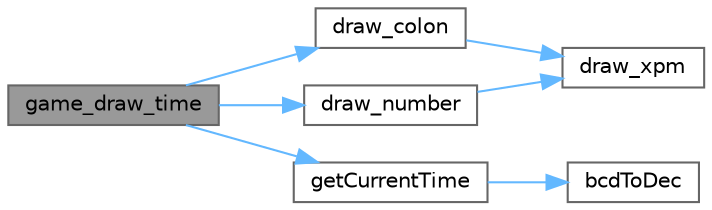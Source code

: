 digraph "game_draw_time"
{
 // LATEX_PDF_SIZE
  bgcolor="transparent";
  edge [fontname=Helvetica,fontsize=10,labelfontname=Helvetica,labelfontsize=10];
  node [fontname=Helvetica,fontsize=10,shape=box,height=0.2,width=0.4];
  rankdir="LR";
  Node1 [label="game_draw_time",height=0.2,width=0.4,color="gray40", fillcolor="grey60", style="filled", fontcolor="black",tooltip="This function calculates the elapsed time since the game started and displays it in the format \"mm:ss..."];
  Node1 -> Node2 [color="steelblue1",style="solid"];
  Node2 [label="draw_colon",height=0.2,width=0.4,color="grey40", fillcolor="white", style="filled",URL="$display_8c.html#a179e5407907bfb96d92248cd0d0f9be7",tooltip="This function draws a colon symbol on the screen at the specified position."];
  Node2 -> Node3 [color="steelblue1",style="solid"];
  Node3 [label="draw_xpm",height=0.2,width=0.4,color="grey40", fillcolor="white", style="filled",URL="$video_8c.html#af110146e2c41a581c0d543ed7eb61f37",tooltip="This function prints a xmp image to the display."];
  Node1 -> Node4 [color="steelblue1",style="solid"];
  Node4 [label="draw_number",height=0.2,width=0.4,color="grey40", fillcolor="white", style="filled",URL="$display_8c.html#a97df0f6e4184d84c9e3871042b94bc3a",tooltip="This function selects the appropriate XPM image based on the provided number and uses the draw_xpm fu..."];
  Node4 -> Node3 [color="steelblue1",style="solid"];
  Node1 -> Node5 [color="steelblue1",style="solid"];
  Node5 [label="getCurrentTime",height=0.2,width=0.4,color="grey40", fillcolor="white", style="filled",URL="$rtc_8c.html#ae8aba83225f6193ec169c4fc41f3f3cb",tooltip="Get the current time and date."];
  Node5 -> Node6 [color="steelblue1",style="solid"];
  Node6 [label="bcdToDec",height=0.2,width=0.4,color="grey40", fillcolor="white", style="filled",URL="$rtc_8c.html#abc57bf2c447b1860df7493b3222c3a43",tooltip="Converts values from bcd to decimal."];
}
